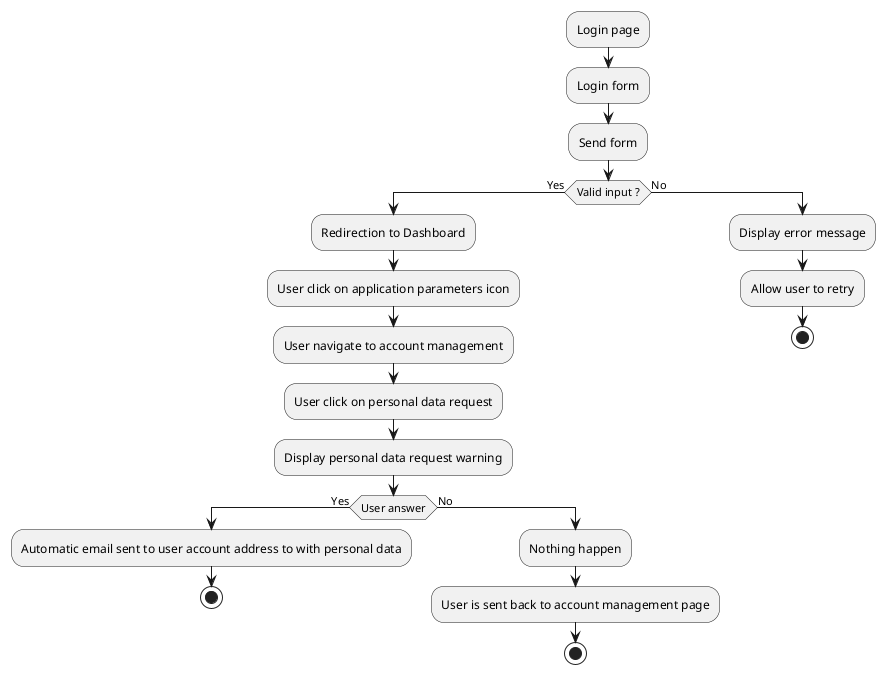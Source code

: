 @startuml PersonalDataRequest
:Login page;
:Login form;
:Send form;
if (Valid input ?) then (Yes)
    :Redirection to Dashboard;
    :User click on application parameters icon;
    :User navigate to account management;
    :User click on personal data request;
    :Display personal data request warning;
    if (User answer) then (Yes)
        :Automatic email sent to user account address to with personal data;
        stop
    else (No)
        :Nothing happen;
        :User is sent back to account management page;
        stop
    endif
else (No)
    :Display error message;
    :Allow user to retry;
    stop
endif
@enduml